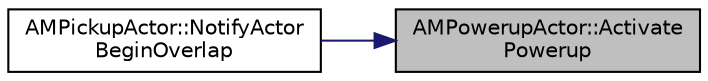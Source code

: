digraph "AMPowerupActor::ActivatePowerup"
{
 // LATEX_PDF_SIZE
  edge [fontname="Helvetica",fontsize="10",labelfontname="Helvetica",labelfontsize="10"];
  node [fontname="Helvetica",fontsize="10",shape=record];
  rankdir="RL";
  Node1 [label="AMPowerupActor::Activate\lPowerup",height=0.2,width=0.4,color="black", fillcolor="grey75", style="filled", fontcolor="black",tooltip=" "];
  Node1 -> Node2 [dir="back",color="midnightblue",fontsize="10",style="solid",fontname="Helvetica"];
  Node2 [label="AMPickupActor::NotifyActor\lBeginOverlap",height=0.2,width=0.4,color="black", fillcolor="white", style="filled",URL="$class_a_m_pickup_actor.html#ad09fb53506f53f3e809534486521d0b7",tooltip=" "];
}
